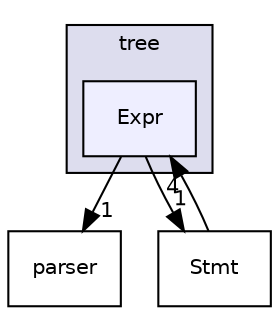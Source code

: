 digraph "include/tree/Expr" {
  compound=true
  node [ fontsize="10", fontname="Helvetica"];
  edge [ labelfontsize="10", labelfontname="Helvetica"];
  subgraph clusterdir_90ea79f90f3277a1d53059d67fa84fee {
    graph [ bgcolor="#ddddee", pencolor="black", label="tree" fontname="Helvetica", fontsize="10", URL="dir_90ea79f90f3277a1d53059d67fa84fee.html"]
  dir_fb98ec83fa6f017ed82041fa981cd301 [shape=box, label="Expr", style="filled", fillcolor="#eeeeff", pencolor="black", URL="dir_fb98ec83fa6f017ed82041fa981cd301.html"];
  }
  dir_3641795f5ac83aac21456e1fce038978 [shape=box label="parser" URL="dir_3641795f5ac83aac21456e1fce038978.html"];
  dir_856a9f7ec7f98d435c36fc29f1e0939b [shape=box label="Stmt" URL="dir_856a9f7ec7f98d435c36fc29f1e0939b.html"];
  dir_fb98ec83fa6f017ed82041fa981cd301->dir_3641795f5ac83aac21456e1fce038978 [headlabel="1", labeldistance=1.5 headhref="dir_000003_000001.html"];
  dir_fb98ec83fa6f017ed82041fa981cd301->dir_856a9f7ec7f98d435c36fc29f1e0939b [headlabel="1", labeldistance=1.5 headhref="dir_000003_000004.html"];
  dir_856a9f7ec7f98d435c36fc29f1e0939b->dir_fb98ec83fa6f017ed82041fa981cd301 [headlabel="4", labeldistance=1.5 headhref="dir_000004_000003.html"];
}
